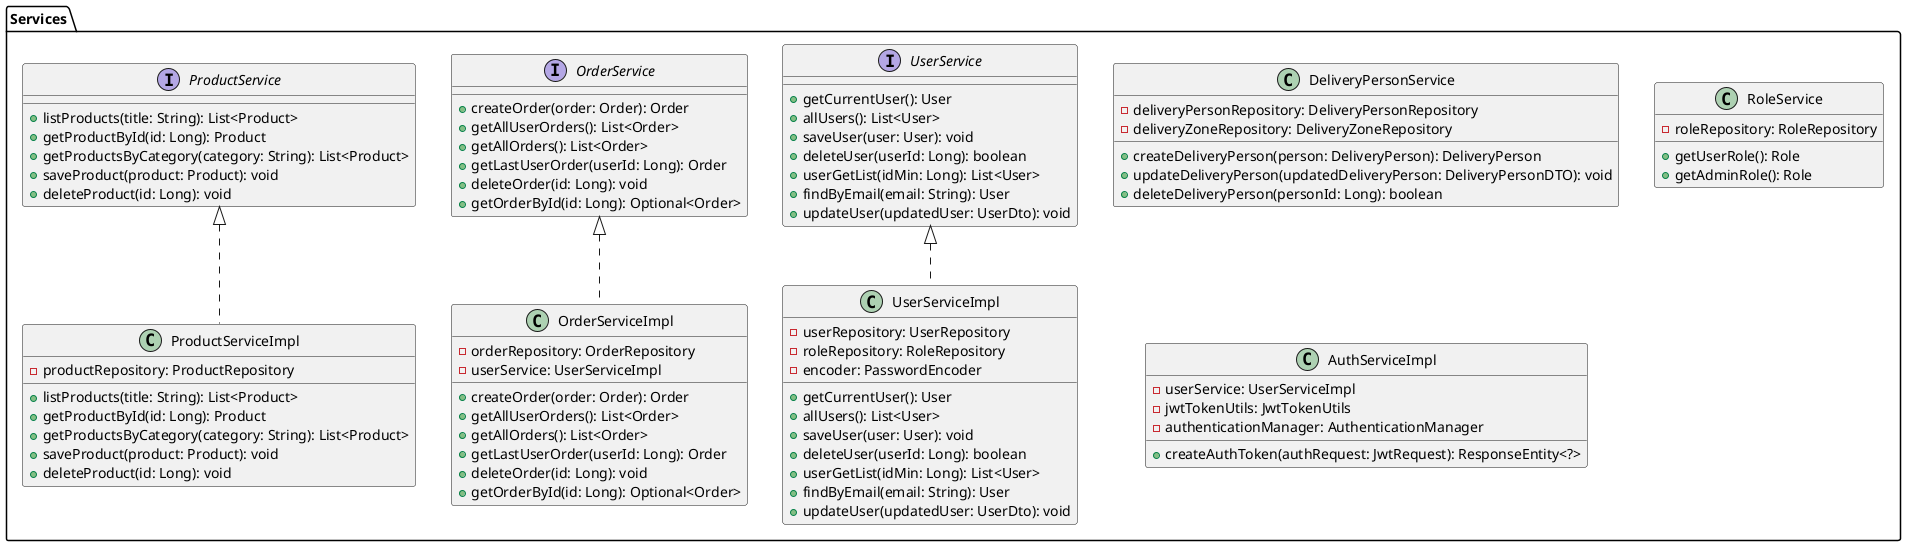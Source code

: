 @startuml

package "Services" {
    interface UserService {
        +getCurrentUser(): User
        +allUsers(): List<User>
        +saveUser(user: User): void
        +deleteUser(userId: Long): boolean
        +userGetList(idMin: Long): List<User>
        +findByEmail(email: String): User
        +updateUser(updatedUser: UserDto): void
    }

    class UserServiceImpl {
        -userRepository: UserRepository
        -roleRepository: RoleRepository
        -encoder: PasswordEncoder
        +getCurrentUser(): User
        +allUsers(): List<User>
        +saveUser(user: User): void
        +deleteUser(userId: Long): boolean
        +userGetList(idMin: Long): List<User>
        +findByEmail(email: String): User
        +updateUser(updatedUser: UserDto): void
    }

    interface OrderService {
        +createOrder(order: Order): Order
        +getAllUserOrders(): List<Order>
        +getAllOrders(): List<Order>
        +getLastUserOrder(userId: Long): Order
        +deleteOrder(id: Long): void
        +getOrderById(id: Long): Optional<Order>
    }

    class OrderServiceImpl {
        -orderRepository: OrderRepository
        -userService: UserServiceImpl
        +createOrder(order: Order): Order
        +getAllUserOrders(): List<Order>
        +getAllOrders(): List<Order>
        +getLastUserOrder(userId: Long): Order
        +deleteOrder(id: Long): void
        +getOrderById(id: Long): Optional<Order>
    }

    interface ProductService {
        +listProducts(title: String): List<Product>
        +getProductById(id: Long): Product
        +getProductsByCategory(category: String): List<Product>
        +saveProduct(product: Product): void
        +deleteProduct(id: Long): void
    }

    class ProductServiceImpl {
        -productRepository: ProductRepository
        +listProducts(title: String): List<Product>
        +getProductById(id: Long): Product
        +getProductsByCategory(category: String): List<Product>
        +saveProduct(product: Product): void
        +deleteProduct(id: Long): void
    }

    class DeliveryPersonService {
        -deliveryPersonRepository: DeliveryPersonRepository
        -deliveryZoneRepository: DeliveryZoneRepository
        +createDeliveryPerson(person: DeliveryPerson): DeliveryPerson
        +updateDeliveryPerson(updatedDeliveryPerson: DeliveryPersonDTO): void
        +deleteDeliveryPerson(personId: Long): boolean
    }

    class RoleService {
        -roleRepository: RoleRepository
        +getUserRole(): Role
        +getAdminRole(): Role
    }

    class AuthServiceImpl {
        -userService: UserServiceImpl
        -jwtTokenUtils: JwtTokenUtils
        -authenticationManager: AuthenticationManager
        +createAuthToken(authRequest: JwtRequest): ResponseEntity<?>
    }
}

UserService <|.. UserServiceImpl
OrderService <|.. OrderServiceImpl
ProductService <|.. ProductServiceImpl

@enduml 